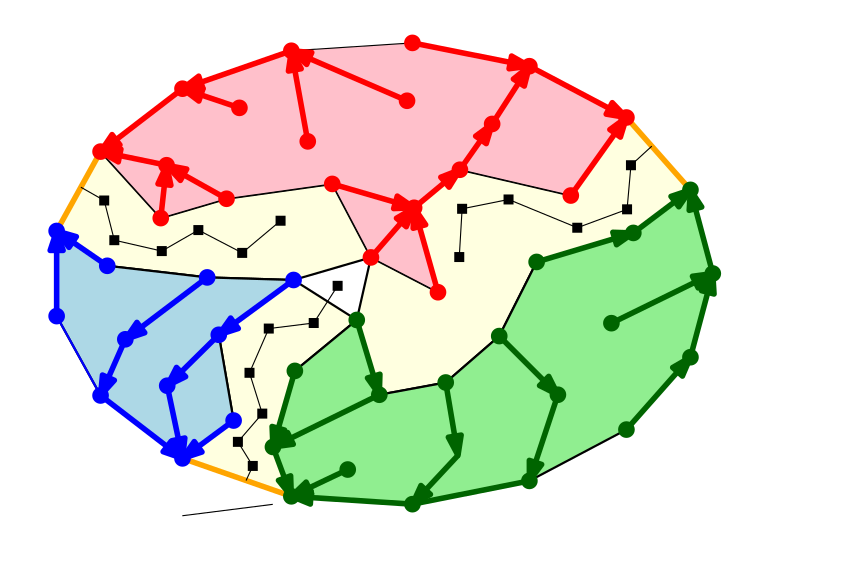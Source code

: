 <?xml version="1.0"?>
<!DOCTYPE ipe SYSTEM "ipe.dtd">
<ipe version="70212" creator="Ipe 7.2.13">
<info created="D:20200402142341" modified="D:20200405220607"/>
<ipestyle name="basic">
<symbol name="arrow/arc(spx)">
<path stroke="sym-stroke" fill="sym-stroke" pen="sym-pen">
0 0 m
-1 0.333 l
-1 -0.333 l
h
</path>
</symbol>
<symbol name="arrow/farc(spx)">
<path stroke="sym-stroke" fill="white" pen="sym-pen">
0 0 m
-1 0.333 l
-1 -0.333 l
h
</path>
</symbol>
<symbol name="arrow/ptarc(spx)">
<path stroke="sym-stroke" fill="sym-stroke" pen="sym-pen">
0 0 m
-1 0.333 l
-0.8 0 l
-1 -0.333 l
h
</path>
</symbol>
<symbol name="arrow/fptarc(spx)">
<path stroke="sym-stroke" fill="white" pen="sym-pen">
0 0 m
-1 0.333 l
-0.8 0 l
-1 -0.333 l
h
</path>
</symbol>
<symbol name="mark/circle(sx)" transformations="translations">
<path fill="sym-stroke">
0.6 0 0 0.6 0 0 e
0.4 0 0 0.4 0 0 e
</path>
</symbol>
<symbol name="mark/disk(sx)" transformations="translations">
<path fill="sym-stroke">
0.6 0 0 0.6 0 0 e
</path>
</symbol>
<symbol name="mark/fdisk(sfx)" transformations="translations">
<group>
<path fill="sym-fill">
0.5 0 0 0.5 0 0 e
</path>
<path fill="sym-stroke" fillrule="eofill">
0.6 0 0 0.6 0 0 e
0.4 0 0 0.4 0 0 e
</path>
</group>
</symbol>
<symbol name="mark/box(sx)" transformations="translations">
<path fill="sym-stroke" fillrule="eofill">
-0.6 -0.6 m
0.6 -0.6 l
0.6 0.6 l
-0.6 0.6 l
h
-0.4 -0.4 m
0.4 -0.4 l
0.4 0.4 l
-0.4 0.4 l
h
</path>
</symbol>
<symbol name="mark/square(sx)" transformations="translations">
<path fill="sym-stroke">
-0.6 -0.6 m
0.6 -0.6 l
0.6 0.6 l
-0.6 0.6 l
h
</path>
</symbol>
<symbol name="mark/fsquare(sfx)" transformations="translations">
<group>
<path fill="sym-fill">
-0.5 -0.5 m
0.5 -0.5 l
0.5 0.5 l
-0.5 0.5 l
h
</path>
<path fill="sym-stroke" fillrule="eofill">
-0.6 -0.6 m
0.6 -0.6 l
0.6 0.6 l
-0.6 0.6 l
h
-0.4 -0.4 m
0.4 -0.4 l
0.4 0.4 l
-0.4 0.4 l
h
</path>
</group>
</symbol>
<symbol name="mark/cross(sx)" transformations="translations">
<group>
<path fill="sym-stroke">
-0.43 -0.57 m
0.57 0.43 l
0.43 0.57 l
-0.57 -0.43 l
h
</path>
<path fill="sym-stroke">
-0.43 0.57 m
0.57 -0.43 l
0.43 -0.57 l
-0.57 0.43 l
h
</path>
</group>
</symbol>
<symbol name="arrow/fnormal(spx)">
<path stroke="sym-stroke" fill="white" pen="sym-pen">
0 0 m
-1 0.333 l
-1 -0.333 l
h
</path>
</symbol>
<symbol name="arrow/pointed(spx)">
<path stroke="sym-stroke" fill="sym-stroke" pen="sym-pen">
0 0 m
-1 0.333 l
-0.8 0 l
-1 -0.333 l
h
</path>
</symbol>
<symbol name="arrow/fpointed(spx)">
<path stroke="sym-stroke" fill="white" pen="sym-pen">
0 0 m
-1 0.333 l
-0.8 0 l
-1 -0.333 l
h
</path>
</symbol>
<symbol name="arrow/linear(spx)">
<path stroke="sym-stroke" pen="sym-pen">
-1 0.333 m
0 0 l
-1 -0.333 l
</path>
</symbol>
<symbol name="arrow/fdouble(spx)">
<path stroke="sym-stroke" fill="white" pen="sym-pen">
0 0 m
-1 0.333 l
-1 -0.333 l
h
-1 0 m
-2 0.333 l
-2 -0.333 l
h
</path>
</symbol>
<symbol name="arrow/double(spx)">
<path stroke="sym-stroke" fill="sym-stroke" pen="sym-pen">
0 0 m
-1 0.333 l
-1 -0.333 l
h
-1 0 m
-2 0.333 l
-2 -0.333 l
h
</path>
</symbol>
<pen name="heavier" value="0.8"/>
<pen name="fat" value="1.2"/>
<pen name="ultrafat" value="2"/>
<symbolsize name="large" value="5"/>
<symbolsize name="small" value="2"/>
<symbolsize name="tiny" value="1.1"/>
<arrowsize name="large" value="10"/>
<arrowsize name="small" value="5"/>
<arrowsize name="tiny" value="3"/>
<color name="red" value="1 0 0"/>
<color name="green" value="0 1 0"/>
<color name="blue" value="0 0 1"/>
<color name="yellow" value="1 1 0"/>
<color name="orange" value="1 0.647 0"/>
<color name="gold" value="1 0.843 0"/>
<color name="purple" value="0.627 0.125 0.941"/>
<color name="gray" value="0.745"/>
<color name="brown" value="0.647 0.165 0.165"/>
<color name="navy" value="0 0 0.502"/>
<color name="pink" value="1 0.753 0.796"/>
<color name="seagreen" value="0.18 0.545 0.341"/>
<color name="turquoise" value="0.251 0.878 0.816"/>
<color name="violet" value="0.933 0.51 0.933"/>
<color name="darkblue" value="0 0 0.545"/>
<color name="darkcyan" value="0 0.545 0.545"/>
<color name="darkgray" value="0.663"/>
<color name="darkgreen" value="0 0.392 0"/>
<color name="darkmagenta" value="0.545 0 0.545"/>
<color name="darkorange" value="1 0.549 0"/>
<color name="darkred" value="0.545 0 0"/>
<color name="lightblue" value="0.678 0.847 0.902"/>
<color name="lightcyan" value="0.878 1 1"/>
<color name="lightgray" value="0.827"/>
<color name="lightgreen" value="0.565 0.933 0.565"/>
<color name="lightyellow" value="1 1 0.878"/>
<dashstyle name="dashed" value="[4] 0"/>
<dashstyle name="dotted" value="[1 3] 0"/>
<dashstyle name="dash dotted" value="[4 2 1 2] 0"/>
<dashstyle name="dash dot dotted" value="[4 2 1 2 1 2] 0"/>
<textsize name="large" value="\large"/>
<textsize name="small" value="\small"/>
<textsize name="tiny" value="\tiny"/>
<textsize name="Large" value="\Large"/>
<textsize name="LARGE" value="\LARGE"/>
<textsize name="huge" value="\huge"/>
<textsize name="Huge" value="\Huge"/>
<textsize name="footnote" value="\footnotesize"/>
<textstyle name="center" begin="\begin{center}" end="\end{center}"/>
<textstyle name="itemize" begin="\begin{itemize}" end="\end{itemize}"/>
<textstyle name="item" begin="\begin{itemize}\item{}" end="\end{itemize}"/>
<gridsize name="4 pts" value="4"/>
<gridsize name="8 pts (~3 mm)" value="8"/>
<gridsize name="16 pts (~6 mm)" value="16"/>
<gridsize name="32 pts (~12 mm)" value="32"/>
<gridsize name="10 pts (~3.5 mm)" value="10"/>
<gridsize name="20 pts (~7 mm)" value="20"/>
<gridsize name="14 pts (~5 mm)" value="14"/>
<gridsize name="28 pts (~10 mm)" value="28"/>
<gridsize name="56 pts (~20 mm)" value="56"/>
<anglesize name="90 deg" value="90"/>
<anglesize name="60 deg" value="60"/>
<anglesize name="45 deg" value="45"/>
<anglesize name="30 deg" value="30"/>
<anglesize name="22.5 deg" value="22.5"/>
<opacity name="10%" value="0.1"/>
<opacity name="30%" value="0.3"/>
<opacity name="50%" value="0.5"/>
<opacity name="75%" value="0.75"/>
<tiling name="falling" angle="-60" step="4" width="1"/>
<tiling name="rising" angle="30" step="4" width="1"/>
</ipestyle>
<page>
<layer name="vertices"/>
<layer name="edges"/>
<layer name="outer-cycle"/>
<layer name="trees"/>
<layer name="monochrome"/>
<layer name="bichrome"/>
<layer name="portals"/>
<layer name="sperner"/>
<layer name="dual-paths"/>
<layer name="mercedes"/>
<layer name="mercedes-monochrome"/>
<layer name="mercedes-dead"/>
<layer name="mercedes-sperners"/>
<layer name="mercedes-bichrome"/>
<layer name="mercedes-portals"/>
<layer name="mercedes-dualpaths"/>
<layer name="annoying"/>
<view layers="edges outer-cycle trees monochrome bichrome portals sperner dual-paths" active="portals"/>
<view layers="edges sperner mercedes mercedes-monochrome mercedes-dead mercedes-sperners mercedes-bichrome mercedes-portals annoying" active="annoying"/>
<path layer="mercedes-monochrome" matrix="1 0 0 1 42.635 -17.672" stroke="black">
227.39 574.752 m
232.496 597.265 l
</path>
<path fill="lightgray">
290.681 597.464 m
299.268 567.06 l
270.025 557.08 l
275.131 579.593 l
h
</path>
<path matrix="1 0 0 1 -0.0621062 -20.6553" stroke="black">
203.842 511.261 m
164.655 524.921 l
</path>
<path layer="mercedes-portals" stroke="orange" pen="ultrafat">
164.593 504.265 m
203.78 490.606 l
</path>
<path layer="mercedes-monochrome" matrix="1 0 0 1 -0.0621062 -20.6553" fill="turquoise">
164.655 524.92 m
197.218 529.03 l
203.842 511.261 l
</path>
<path matrix="1 0 0 1 -0.0621062 -20.6553" stroke="black">
197.218 529.03 m
203.842 511.261 l
</path>
<path layer="bichrome" stroke="black" fill="lightyellow" pen="heavier">
164.655 524.921 m
203.842 511.261 l
197.218 529.03 l
205.109 556.417 l
227.39 574.752 l
204.645 589.142 l
177.722 569.414 l
183.06 538.546 l
h
</path>
<path stroke="black" fill="lightyellow" pen="heavier">
232.496 597.265 m
227.39 574.752 l
235.513 547.83 l
259.418 552.239 l
278.682 568.95 l
292.143 595.64 l
326.957 606.084 l
347.518 621.585 l
324.472 647.638 l
304.444 619.546 l
264.524 628.829 l
248.046 615.136 l
256.633 584.732 l
232.496 597.265 l
h
</path>
<path stroke="black" fill="lightyellow" pen="heavier">
135.163 635.359 m
156.834 611.423 l
180.507 618.385 l
218.57 623.723 l
232.496 597.265 l
204.645 589.142 l
173.545 590.07 l
137.57 594.248 l
119.349 606.785 l
h
</path>
<path layer="portals" stroke="orange" pen="ultrafat">
324.472 647.638 m
347.518 621.585 l
</path>
<path stroke="orange" pen="ultrafat">
164.655 524.921 m
203.842 511.261 l
</path>
<path stroke="orange" pen="ultrafat">
119.349 606.785 m
135.163 635.359 l
</path>
<path layer="monochrome" stroke="black" fill="lightgreen" pen="heavier">
203.842 511.261 m
197.218 529.03 l
205.109 556.417 l
227.39 574.752 l
235.513 547.83 l
259.418 552.239 l
278.682 568.95 l
292.143 595.64 l
326.957 606.084 l
347.518 621.585 l
355.562 591.463 l
347.518 561.341 l
324.472 535.287 l
289.538 516.82 l
247.432 508.434 l
h
</path>
<path stroke="black" fill="pink">
135.163 635.359 m
156.834 611.423 l
180.507 618.385 l
218.57 623.723 l
232.496 597.265 l
256.633 584.732 l
248.046 615.136 l
264.524 628.829 l
304.444 619.546 l
324.472 647.638 l
289.538 666.105 l
247.432 674.491 l
203.842 671.664 l
164.655 658.005 l
h
</path>
<path stroke="black" fill="lightblue" pen="heavier">
119.349 606.785 m
137.57 594.248 l
173.545 590.07 l
204.645 589.142 l
177.722 569.414 l
183.06 538.546 l
164.655 524.921 l
135.163 547.567 l
119.349 576.141 l
h
</path>
<use layer="vertices" name="mark/disk(sx)" pos="119.349 576.141" size="normal" stroke="black"/>
<use name="mark/disk(sx)" pos="119.349 606.785" size="normal" stroke="black"/>
<use name="mark/disk(sx)" pos="135.163 635.359" size="normal" stroke="black"/>
<use name="mark/disk(sx)" pos="164.655 658.005" size="normal" stroke="black"/>
<use name="mark/disk(sx)" pos="203.842 671.664" size="normal" stroke="black"/>
<use name="mark/disk(sx)" pos="247.432 674.491" size="normal" stroke="black"/>
<use name="mark/disk(sx)" pos="289.538 666.105" size="normal" stroke="black"/>
<use name="mark/disk(sx)" pos="324.472 647.638" size="normal" stroke="black"/>
<use name="mark/disk(sx)" pos="347.518 621.585" size="normal" stroke="black"/>
<use name="mark/disk(sx)" pos="355.562 591.463" size="normal" stroke="black"/>
<use name="mark/disk(sx)" pos="347.518 561.341" size="normal" stroke="black"/>
<use name="mark/disk(sx)" pos="324.472 535.287" size="normal" stroke="black"/>
<use name="mark/disk(sx)" pos="289.538 516.82" size="normal" stroke="black"/>
<use name="mark/disk(sx)" pos="247.432 508.434" size="normal" stroke="black"/>
<use name="mark/disk(sx)" pos="203.842 511.261" size="normal" stroke="black"/>
<use name="mark/disk(sx)" pos="164.655 524.921" size="normal" stroke="black"/>
<use name="mark/disk(sx)" pos="135.163 547.567" size="normal" stroke="black"/>
<use name="mark/disk(sx)" pos="180.507 618.385" size="normal" stroke="black"/>
<use name="mark/disk(sx)" pos="209.751 639.041" size="normal" stroke="black"/>
<use name="mark/disk(sx)" pos="218.57 623.723" size="normal" stroke="black"/>
<use name="mark/disk(sx)" pos="204.645 589.142" size="normal" stroke="black"/>
<use name="mark/disk(sx)" pos="137.57 594.248" size="normal" stroke="black"/>
<use name="mark/disk(sx)" pos="158.923 630.454" size="normal" stroke="black"/>
<use name="mark/disk(sx)" pos="245.493 653.663" size="normal" stroke="black"/>
<use name="mark/disk(sx)" pos="276.129 645.308" size="normal" stroke="black"/>
<use name="mark/disk(sx)" pos="264.524 628.829" size="normal" stroke="black"/>
<use name="mark/disk(sx)" pos="292.143 595.64" size="normal" stroke="black"/>
<use name="mark/disk(sx)" pos="304.444 619.546" size="normal" stroke="black"/>
<use name="mark/disk(sx)" pos="326.957 606.084" size="normal" stroke="black"/>
<use name="mark/disk(sx)" pos="319.066 573.592" size="normal" stroke="black"/>
<use name="mark/disk(sx)" pos="299.802 547.83" size="normal" stroke="black"/>
<use name="mark/disk(sx)" pos="278.682 568.95" size="normal" stroke="black"/>
<use name="mark/disk(sx)" pos="256.633 584.732" size="normal" stroke="black"/>
<use name="mark/disk(sx)" pos="248.046 615.136" size="normal" stroke="black"/>
<use name="mark/disk(sx)" pos="232.496 597.265" size="normal" stroke="black"/>
<use name="mark/disk(sx)" pos="235.513 547.83" size="normal" stroke="black"/>
<use name="mark/disk(sx)" pos="259.418 552.239" size="normal" stroke="black"/>
<use name="mark/disk(sx)" pos="263.828 526.013" size="normal" stroke="black"/>
<use name="mark/disk(sx)" pos="224.14 520.907" size="normal" stroke="black"/>
<use name="mark/disk(sx)" pos="205.109 556.417" size="normal" stroke="black"/>
<use name="mark/disk(sx)" pos="227.39 574.752" size="normal" stroke="black"/>
<use name="mark/disk(sx)" pos="177.722 569.414" size="normal" stroke="black"/>
<use name="mark/disk(sx)" pos="183.06 538.546" size="normal" stroke="black"/>
<use name="mark/disk(sx)" pos="197.218 529.03" size="normal" stroke="black"/>
<use name="mark/disk(sx)" pos="159.155 551.079" size="normal" stroke="black"/>
<use name="mark/disk(sx)" pos="144.069 567.789" size="normal" stroke="black"/>
<use name="mark/disk(sx)" pos="173.545 590.07" size="normal" stroke="black"/>
<use name="mark/disk(sx)" pos="156.834 611.423" size="normal" stroke="black"/>
<use name="mark/disk(sx)" pos="185.149 651.11" size="normal" stroke="black"/>
<use layer="trees" name="mark/disk(sx)" pos="135.163 635.359" size="large" stroke="red"/>
<use name="mark/disk(sx)" pos="164.655 658.005" size="large" stroke="red"/>
<use name="mark/disk(sx)" pos="203.842 671.664" size="large" stroke="red"/>
<use name="mark/disk(sx)" pos="247.432 674.491" size="large" stroke="red"/>
<use name="mark/disk(sx)" pos="289.538 666.105" size="large" stroke="red"/>
<use name="mark/disk(sx)" pos="324.472 647.638" size="large" stroke="red"/>
<use name="mark/disk(sx)" pos="347.518 621.585" size="large" stroke="darkgreen"/>
<use name="mark/disk(sx)" pos="355.562 591.463" size="large" stroke="darkgreen"/>
<use name="mark/disk(sx)" pos="347.518 561.341" size="large" stroke="darkgreen"/>
<use name="mark/disk(sx)" pos="324.472 535.287" size="large" stroke="darkgreen"/>
<use name="mark/disk(sx)" pos="289.538 516.82" size="large" stroke="darkgreen"/>
<use name="mark/disk(sx)" pos="247.432 508.434" size="large" stroke="darkgreen"/>
<use name="mark/disk(sx)" pos="203.842 511.261" size="large" stroke="darkgreen"/>
<use name="mark/disk(sx)" pos="164.655 524.921" size="large" stroke="blue"/>
<use name="mark/disk(sx)" pos="135.163 547.567" size="large" stroke="blue"/>
<use name="mark/disk(sx)" pos="119.349 576.141" size="large" stroke="blue"/>
<use name="mark/disk(sx)" pos="119.349 606.785" size="large" stroke="blue"/>
<path stroke="darkgreen" pen="ultrafat" rarrow="normal/normal">
203.842 511.261 m
197.218 529.03 l
</path>
<path stroke="darkgreen" pen="ultrafat" rarrow="normal/normal">
197.218 529.03 m
205.109 556.417 l
</path>
<path stroke="darkgreen" pen="ultrafat" arrow="normal/normal">
224.14 520.907 m
203.842 511.261 l
</path>
<path stroke="darkgreen" pen="ultrafat" arrow="normal/normal">
235.513 547.83 m
197.218 529.03 l
</path>
<path stroke="darkgreen" pen="ultrafat" arrow="normal/normal">
263.828 526.013 m
247.432 508.434 l
</path>
<path stroke="darkgreen" pen="ultrafat" arrow="normal/normal">
259.418 552.239 m
263.828 526.013 l
</path>
<path stroke="darkgreen" pen="ultrafat" arrow="normal/normal">
319.066 573.592 m
355.562 591.463 l
</path>
<path stroke="darkgreen" pen="ultrafat" arrow="normal/normal">
326.957 606.084 m
347.518 621.585 l
</path>
<path stroke="darkgreen" pen="ultrafat" rarrow="normal/normal">
326.957 606.084 m
292.143 595.64 l
</path>
<path stroke="red" pen="ultrafat" arrow="normal/normal">
304.444 619.546 m
324.472 647.638 l
</path>
<path stroke="red" pen="ultrafat" arrow="normal/normal">
264.524 628.829 m
276.129 645.308 l
</path>
<path stroke="red" pen="ultrafat" arrow="normal/normal">
276.129 645.308 m
289.538 666.105 l
</path>
<path stroke="red" pen="ultrafat" rarrow="normal/normal">
264.524 628.829 m
248.046 615.136 l
</path>
<path stroke="red" pen="ultrafat" rarrow="normal/normal">
248.046 615.136 m
256.633 584.732 l
</path>
<path stroke="red" pen="ultrafat" rarrow="normal/normal">
248.046 615.136 m
232.496 597.265 l
</path>
<path stroke="red" pen="ultrafat" rarrow="normal/normal">
248.046 615.136 m
218.57 623.723 l
</path>
<path stroke="red" pen="ultrafat" rarrow="normal/normal">
203.842 671.664 m
245.493 653.663 l
</path>
<path stroke="red" pen="ultrafat" rarrow="normal/normal">
164.655 658.005 m
185.149 651.11 l
</path>
<path stroke="red" pen="ultrafat" rarrow="normal/normal">
135.163 635.359 m
158.923 630.454 l
</path>
<path stroke="red" pen="ultrafat" rarrow="normal/normal">
158.923 630.454 m
156.834 611.423 l
</path>
<path stroke="red" pen="ultrafat" rarrow="normal/normal">
158.923 630.454 m
180.507 618.385 l
</path>
<path stroke="blue" pen="ultrafat" arrow="normal/normal">
173.545 590.07 m
144.069 567.789 l
</path>
<path stroke="blue" pen="ultrafat" arrow="normal/normal">
144.069 567.789 m
135.163 547.567 l
</path>
<path stroke="blue" pen="ultrafat" arrow="normal/normal">
159.155 551.079 m
164.655 524.921 l
</path>
<path stroke="blue" pen="ultrafat" arrow="normal/normal">
177.722 569.414 m
159.155 551.079 l
</path>
<path stroke="blue" pen="ultrafat" arrow="normal/normal">
183.06 538.546 m
164.655 524.921 l
</path>
<path stroke="blue" pen="ultrafat" arrow="normal/normal">
204.645 589.142 m
177.722 569.414 l
</path>
<path stroke="darkgreen" pen="ultrafat" arrow="normal/normal">
227.39 574.752 m
235.513 547.83 l
</path>
<use name="mark/disk(sx)" pos="197.218 529.03" size="large" stroke="darkgreen"/>
<use name="mark/disk(sx)" pos="205.109 556.417" size="large" stroke="darkgreen"/>
<use name="mark/disk(sx)" pos="235.513 547.83" size="large" stroke="darkgreen"/>
<use name="mark/disk(sx)" pos="227.39 574.752" size="large" stroke="darkgreen"/>
<use name="mark/disk(sx)" pos="259.418 552.239" size="large" stroke="darkgreen"/>
<use name="mark/disk(sx)" pos="278.682 568.95" size="large" stroke="darkgreen"/>
<use name="mark/disk(sx)" pos="299.802 547.83" size="large" stroke="darkgreen"/>
<use name="mark/disk(sx)" pos="319.066 573.592" size="large" stroke="darkgreen"/>
<use name="mark/disk(sx)" pos="292.143 595.64" size="large" stroke="darkgreen"/>
<use name="mark/disk(sx)" pos="326.957 606.084" size="large" stroke="darkgreen"/>
<use name="mark/disk(sx)" pos="158.923 630.454" size="large" stroke="red"/>
<use name="mark/disk(sx)" pos="180.507 618.385" size="large" stroke="red"/>
<use name="mark/disk(sx)" pos="156.834 611.423" size="large" stroke="red"/>
<use name="mark/disk(sx)" pos="218.57 623.723" size="large" stroke="red"/>
<use name="mark/disk(sx)" pos="232.496 597.265" size="large" stroke="red"/>
<use name="mark/disk(sx)" pos="256.633 584.732" size="large" stroke="red"/>
<use name="mark/disk(sx)" pos="264.524 628.829" size="large" stroke="red"/>
<use name="mark/disk(sx)" pos="304.444 619.546" size="large" stroke="red"/>
<use name="mark/disk(sx)" pos="276.129 645.308" size="large" stroke="red"/>
<use name="mark/disk(sx)" pos="245.493 653.663" size="large" stroke="red"/>
<use name="mark/disk(sx)" pos="248.046 615.136" size="large" stroke="red"/>
<use name="mark/disk(sx)" pos="204.645 589.142" size="large" stroke="blue"/>
<use name="mark/disk(sx)" pos="173.545 590.07" size="large" stroke="blue"/>
<use name="mark/disk(sx)" pos="144.069 567.789" size="large" stroke="blue"/>
<use name="mark/disk(sx)" pos="137.57 594.248" size="large" stroke="blue"/>
<use name="mark/disk(sx)" pos="159.155 551.079" size="large" stroke="blue"/>
<use name="mark/disk(sx)" pos="177.722 569.414" size="large" stroke="blue"/>
<use name="mark/disk(sx)" pos="183.06 538.546" size="large" stroke="blue"/>
<path stroke="blue" pen="ultrafat" arrow="normal/normal">
119.349 576.141 m
119.349 606.785 l
</path>
<path stroke="blue" pen="ultrafat" arrow="normal/normal">
137.57 594.248 m
119.349 606.785 l
</path>
<path stroke="blue" pen="ultrafat" arrow="normal/normal">
135.163 547.567 m
164.655 524.921 l
</path>
<path stroke="darkgreen" pen="ultrafat" arrow="normal/normal">
289.538 516.82 m
247.432 508.434 l
203.842 511.261 l
</path>
<path layer="portals" stroke="blue" pen="heavier">
135.163 547.567 m
119.349 576.141 l
</path>
<path layer="trees" stroke="red" pen="ultrafat" arrow="normal/normal">
247.432 674.491 m
289.538 666.105 l
</path>
<path stroke="red" pen="ultrafat" arrow="normal/normal">
289.538 666.105 m
324.472 647.638 l
</path>
<path stroke="darkgreen" pen="ultrafat" arrow="normal/normal">
347.518 561.341 m
355.562 591.463 l
</path>
<path stroke="darkgreen" pen="ultrafat" arrow="normal/normal">
324.472 535.287 m
347.518 561.341 l
</path>
<path stroke="darkgreen" pen="ultrafat" arrow="normal/normal">
278.682 568.95 m
299.802 547.83 l
</path>
<path stroke="darkgreen" pen="ultrafat" arrow="normal/normal">
299.802 547.83 m
289.538 516.82 l
</path>
<path stroke="red" pen="ultrafat" arrow="normal/normal">
203.842 671.664 m
164.655 658.005 l
</path>
<path stroke="red" pen="ultrafat" arrow="normal/normal">
164.655 658.005 m
135.163 635.359 l
</path>
<use name="mark/disk(sx)" pos="224.14 520.907" size="large" stroke="darkgreen"/>
<path stroke="darkgreen" pen="ultrafat" arrow="normal/normal">
355.562 591.463 m
347.518 621.585 l
</path>
<path stroke="red" pen="ultrafat" arrow="normal/normal">
209.751 639.041 m
203.842 671.664 l
</path>
<use name="mark/disk(sx)" pos="185.149 651.11" size="large" stroke="red"/>
<use name="mark/disk(sx)" pos="209.751 639.041" size="large" stroke="red"/>
<use layer="dual-paths" name="mark/square(sx)" pos="189.96 522.201" size="normal" stroke="black"/>
<use name="mark/square(sx)" pos="184.602 530.868" size="normal" stroke="black"/>
<use name="mark/square(sx)" pos="193.375 541.037" size="normal" stroke="black"/>
<use name="mark/square(sx)" pos="188.776 555.728" size="normal" stroke="black"/>
<use name="mark/square(sx)" pos="195.717 571.654" size="normal" stroke="black"/>
<use name="mark/square(sx)" pos="211.898 573.655" size="normal" stroke="black"/>
<use name="mark/square(sx)" pos="326.102 630.453" size="normal" stroke="black"/>
<use name="mark/square(sx)" pos="324.702 614.581" size="normal" stroke="black"/>
<use name="mark/square(sx)" pos="306.775 607.952" size="normal" stroke="black"/>
<use matrix="1 0 0 1 -4.94849 4.29491" name="mark/square(sx)" pos="286.981 613.834" size="normal" stroke="black"/>
<use name="mark/square(sx)" pos="265.32 614.768" size="normal" stroke="black"/>
<use name="mark/square(sx)" pos="136.473 617.755" size="normal" stroke="black"/>
<use name="mark/square(sx)" pos="140.114 603.47" size="normal" stroke="black"/>
<use name="mark/square(sx)" pos="157.2 599.549" size="normal" stroke="black"/>
<use name="mark/square(sx)" pos="170.365 607.111" size="normal" stroke="black"/>
<use name="mark/square(sx)" pos="186.144 598.895" size="normal" stroke="black"/>
<use name="mark/square(sx)" pos="199.963 610.473" size="normal" stroke="black"/>
<use name="mark/square(sx)" pos="264.293 597.401" size="normal" stroke="black"/>
<use name="mark/square(sx)" pos="220.503 587.037" size="normal" stroke="black"/>
<path stroke="black">
128.067 622.538 m
136.473 617.755 l
140.114 603.47 l
157.2 599.549 l
170.365 607.111 l
186.144 598.895 l
199.963 610.473 l
</path>
<path stroke="black">
187.552 516.939 m
189.96 522.201 l
184.602 530.868 l
193.375 541.037 l
188.776 555.728 l
195.717 571.654 l
211.898 573.655 l
220.503 587.037 l
</path>
<path stroke="black">
333.602 637.317 m
326.102 630.453 l
324.702 614.581 l
306.775 607.952 l
282.033 618.129 l
265.32 614.768 l
264.293 597.401 l
</path>
<group layer="mercedes-monochrome" matrix="1 0 0 1 -238.31 90.8732">
<path matrix="1 0 0 1 261.739 -93.9105" stroke="black">
204.645 589.142 m
227.39 574.752 l
</path>
<path matrix="1 0 0 1 261.739 -93.9105" stroke="black">
227.39 574.752 m
232.496 597.265 l
</path>
<path matrix="1 0 0 1 261.739 -93.9105" stroke="black">
204.645 589.142 m
232.496 597.265 l
</path>
<path matrix="1 0 0 1 261.739 -93.9105" fill="turquoise">
204.645 589.142 m
232.496 597.265 l
227.39 574.752 l
h
</path>
<use matrix="1 0 0 1 261.739 -93.9105" name="mark/disk(sx)" pos="204.645 589.142" size="large" stroke="black"/>
<use matrix="1 0 0 1 261.739 -93.9105" name="mark/disk(sx)" pos="227.39 574.752" size="large" stroke="black"/>
<use matrix="1 0 0 1 261.739 -93.9105" name="mark/disk(sx)" pos="232.496 597.265" size="large" stroke="black"/>
<path matrix="1 0 0 1 261.739 -93.9105" fill="black">
204.645 589.142 m
227.39 574.752 l
232.496 597.265 l
h
</path>
</group>
<path matrix="1 0 0 1 -69.8549 239.856" fill="lightgray">
247.515 308.903 m
274.902 295.906 l
267.011 268.519 l
305.306 287.319 l
297.183 314.241 l
274.438 328.631 l
h
</path>
<path matrix="1 0 0 1 -0.0621062 -20.6553" fill="lightyellow">
159.155 551.079 m
164.655 524.92 l
183.06 538.546 l
164.655 524.92 l
197.218 529.03 l
205.109 556.417 l
177.722 569.414 l
h
</path>
<path matrix="1 0 0 1 -0.0621062 -20.6553" stroke="orange" pen="ultrafat">
197.218 529.03 m
203.842 511.261 l
</path>
<path matrix="1 0 0 1 -0.0621062 -20.6553" stroke="orange" pen="ultrafat">
159.155 551.079 m
164.655 524.92 l
</path>
<path matrix="1 0 0 1 -0.0621062 -20.6553" stroke="black">
159.155 551.079 m
177.722 569.414 l
</path>
<path matrix="1 0 0 1 -0.0621062 -20.6553" stroke="black">
159.155 551.079 m
164.655 524.921 l
</path>
<path matrix="1 0 0 1 -0.0621062 -20.6553" stroke="black">
164.655 524.921 m
183.06 538.546 l
</path>
<path matrix="1 0 0 1 -0.0621062 -20.6553" stroke="black">
183.06 538.546 m
159.155 551.079 l
</path>
<path matrix="1 0 0 1 -0.0621062 -20.6553" stroke="black">
183.06 538.546 m
205.109 556.417 l
</path>
<path matrix="1 0 0 1 -0.0621062 -20.6553" stroke="black">
205.109 556.417 m
177.722 569.414 l
177.722 569.414 l
</path>
<path matrix="1 0 0 1 -0.0621062 -20.6553" stroke="black">
177.722 569.414 m
183.06 538.546 l
</path>
<path matrix="1 0 0 1 -0.0621062 -20.6553" stroke="black">
183.06 538.546 m
197.218 529.03 l
</path>
<path matrix="1 0 0 1 -0.0621062 -20.6553" stroke="black">
235.513 547.83 m
205.109 556.417 l
</path>
<path matrix="1 0 0 1 -0.0621062 -20.6553" stroke="black">
205.109 556.417 m
197.218 529.03 l
</path>
<path matrix="1 0 0 1 -0.0621062 -20.6553" stroke="black">
197.218 529.03 m
235.513 547.83 l
</path>
<path matrix="1 0 0 1 -0.0621062 -20.6553" stroke="black">
204.645 589.142 m
177.722 569.414 l
</path>
<path matrix="1 0 0 1 -0.0621062 -20.6553" stroke="black">
204.645 589.142 m
205.109 556.417 l
</path>
<path matrix="1 0 0 1 -0.0621062 -20.6553" stroke="black">
204.645 589.142 m
227.39 574.752 l
</path>
<path matrix="1 0 0 1 -0.0621062 -20.6553" stroke="black">
227.39 574.752 m
205.109 556.417 l
</path>
<path matrix="1 0 0 1 -0.0621062 -20.6553" stroke="black">
227.39 574.752 m
235.513 547.83 l
</path>
<path matrix="1 0 0 1 -0.0621062 -20.6553" stroke="black" pen="ultrafat" arrow="normal/normal">
204.645 589.142 m
177.722 569.414 l
</path>
<path matrix="1 0 0 1 -0.0621062 -20.6553" stroke="black" pen="ultrafat" arrow="normal/normal">
177.722 569.414 m
159.155 551.079 l
</path>
<path matrix="1 0 0 1 -0.0621062 -20.6553" stroke="black" pen="ultrafat" arrow="normal/normal">
227.39 574.752 m
235.513 547.83 l
</path>
<path matrix="1 0 0 1 -0.0621062 -20.6553" stroke="black" pen="ultrafat" arrow="normal/normal">
235.513 547.83 m
197.218 529.03 l
</path>
<use matrix="1 0 0 1 -0.0621062 -20.6553" name="mark/disk(sx)" pos="203.842 511.262" size="large" stroke="darkgreen"/>
<use matrix="1 0 0 1 -0.0621062 -20.6553" name="mark/disk(sx)" pos="204.645 589.142" size="large" stroke="black"/>
<use matrix="1 0 0 1 -0.0621062 -20.6553" name="mark/disk(sx)" pos="177.722 569.414" size="large" stroke="black"/>
<use matrix="1 0 0 1 -0.0621062 -20.6553" name="mark/disk(sx)" pos="159.155 551.079" size="large" stroke="black"/>
<use matrix="1 0 0 1 -0.0621062 -20.6553" name="mark/disk(sx)" pos="197.218 529.03" size="large" stroke="black"/>
<use matrix="1 0 0 1 -0.0621062 -20.6553" name="mark/disk(sx)" pos="235.513 547.83" size="large" stroke="black"/>
<use matrix="1 0 0 1 -0.0621062 -20.6553" name="mark/disk(sx)" pos="227.39 574.752" size="large" stroke="black"/>
<path matrix="1 0 0 1 -0.0621062 -20.6553" stroke="black" pen="ultrafat" arrow="normal/normal">
205.109 556.417 m
197.218 529.03 l
</path>
<use matrix="1 0 0 1 -0.0621062 -20.6553" name="mark/disk(sx)" pos="205.109 556.417" size="large" stroke="black"/>
<use matrix="1 0 0 1 -0.0621062 -20.6553" name="mark/disk(sx)" pos="183.06 538.546" size="large" stroke="blue"/>
<path layer="edges" stroke="black">
164.593 504.266 m
197.156 508.375 l
</path>
<use layer="mercedes-monochrome" matrix="1 0 0 1 -0.0621062 -20.6553" name="mark/disk(sx)" pos="164.655 524.92" size="large" stroke="blue"/>
<path matrix="1 0 0 1 -0.0621062 -20.6553" stroke="blue" pen="ultrafat" arrow="normal/normal">
183.06 538.546 m
164.655 524.921 l
</path>
<use layer="mercedes-dualpaths" name="mark/square(sx)" pos="120.518 629.638" size="normal" stroke="black"/>
<use name="mark/square(sx)" pos="122.382 616.054" size="normal" stroke="black"/>
<use name="mark/square(sx)" pos="136.099 610.594" size="normal" stroke="black"/>
<use name="mark/square(sx)" pos="153.944 619.384" size="normal" stroke="black"/>
<use name="mark/square(sx)" pos="168.327 611.26" size="normal" stroke="black"/>
<path stroke="black">
111.584 634.659 m
120.518 629.638 l
</path>
<path stroke="black">
120.518 629.638 m
122.382 616.054 l
</path>
<path stroke="black">
122.382 616.054 m
136.099 610.594 l
</path>
<path stroke="black">
136.099 610.594 m
153.944 619.384 l
</path>
<path stroke="black">
153.944 619.384 m
168.327 611.26 l
</path>
<use name="mark/square(sx)" pos="136.099 553.863" size="normal" stroke="black"/>
<use name="mark/square(sx)" pos="132.37 567.58" size="normal" stroke="black"/>
<use name="mark/square(sx)" pos="140.627 573.972" size="normal" stroke="black"/>
<use name="mark/square(sx)" pos="148.351 587.822" size="normal" stroke="black"/>
<use name="mark/square(sx)" pos="164.598 594.347" size="normal" stroke="black"/>
<use name="mark/square(sx)" pos="254.623 667.193" size="normal" stroke="black"/>
<use name="mark/square(sx)" pos="245.833 654.541" size="normal" stroke="black"/>
<use name="mark/square(sx)" pos="233.981 648.549" size="normal" stroke="black"/>
<use name="mark/square(sx)" pos="221.995 648.016" size="normal" stroke="black"/>
<use name="mark/square(sx)" pos="206.814 650.147" size="normal" stroke="black"/>
<path stroke="black">
144.107 555.009 m
136.099 553.863 l
</path>
<path stroke="black">
136.099 553.863 m
132.37 567.58 l
</path>
<path stroke="black">
132.37 567.58 m
140.627 573.972 l
</path>
<path stroke="black">
140.627 573.972 m
148.351 587.822 l
</path>
<path stroke="black">
148.351 587.822 m
164.598 594.347 l
</path>
<path stroke="black">
263.798 663.816 m
254.623 667.193 l
</path>
<path stroke="black">
254.623 667.193 m
245.833 654.541 l
</path>
<path stroke="black">
245.833 654.541 m
233.981 648.549 l
</path>
<path stroke="black">
233.981 648.549 m
221.995 648.016 l
</path>
<path stroke="black">
221.995 648.016 m
206.814 650.147 l
</path>
<use name="mark/square(sx)" pos="190.034 501.393" size="normal" stroke="black"/>
<path stroke="black">
188.05 496.088 m
190.034 501.393 l
</path>
<path stroke="black">
199.644 501.701 m
190.034 501.393 l
</path>
<use name="mark/square(sx)" pos="332.928 634.033" size="normal" stroke="black"/>
<use name="mark/square(sx)" pos="333.86 621.115" size="normal" stroke="black"/>
<use name="mark/square(sx)" pos="323.073 614.323" size="normal" stroke="black"/>
<use name="mark/square(sx)" pos="327.601 599.674" size="normal" stroke="black"/>
<use name="mark/square(sx)" pos="370.483 611.926" size="normal" stroke="black"/>
<use name="mark/square(sx)" pos="365.955 597.677" size="normal" stroke="black"/>
<use name="mark/square(sx)" pos="352.771 592.616" size="normal" stroke="black"/>
<use name="mark/square(sx)" pos="249.695 503.79" size="normal" stroke="black"/>
<use name="mark/square(sx)" pos="261.947 516.042" size="normal" stroke="black"/>
<use name="mark/square(sx)" pos="280.458 514.044" size="normal" stroke="black"/>
<use name="mark/square(sx)" pos="292.843 526.696" size="normal" stroke="black"/>
<use name="mark/square(sx)" pos="168.194 519.238" size="normal" stroke="black"/>
<path stroke="black">
161.847 517.327 m
168.194 519.238 l
</path>
<path stroke="black">
243.433 501.757 m
249.695 503.79 l
</path>
<path stroke="black">
249.695 503.79 m
261.947 516.042 l
</path>
<path stroke="black">
261.947 516.042 m
280.458 514.044 l
</path>
<path stroke="black">
280.458 514.044 m
292.843 526.696 l
</path>
<path stroke="black">
325.969 638.81 m
332.928 634.033 l
</path>
<path stroke="black">
332.928 634.033 m
333.86 621.115 l
</path>
<path stroke="black">
333.86 621.115 m
323.073 614.323 l
</path>
<path stroke="black">
323.073 614.323 m
327.601 599.674 l
</path>
<path stroke="black">
376.881 618.918 m
370.483 611.926 l
</path>
<path stroke="black">
370.483 611.926 m
365.955 597.677 l
</path>
<path stroke="black">
365.955 597.677 m
352.771 592.616 l
</path>
<path stroke="black">
352.771 592.616 m
327.601 599.674 l
</path>
<path layer="mercedes-monochrome" matrix="1 0 0 1 42.635 -17.672" fill="lightyellow">
197.218 529.03 m
203.842 511.261 l
224.14 520.907 l
263.828 526.013 l
259.418 552.239 l
278.682 568.95 l
292.143 595.64 l
264.524 628.829 l
248.046 615.136 l
256.633 584.732 l
227.39 574.752 l
235.513 547.83 l
h
</path>
<path matrix="1 0 0 1 42.635 -17.672" stroke="orange" pen="ultrafat">
197.218 529.03 m
203.842 511.261 l
</path>
<path matrix="1 0 0 1 42.635 -17.672" fill="lightyellow">
324.472 647.638 m
304.444 619.546 l
292.143 595.64 l
326.957 606.084 l
347.518 621.585 l
h
</path>
<path matrix="1 0 0 1 42.635 -17.672" fill="lightyellow">
289.538 666.105 m
276.129 645.308 l
264.524 628.829 l
304.444 619.546 l
324.472 647.639 l
h
</path>
<path matrix="1 0 0 1 42.635 -17.672" fill="lightgreen">
203.842 511.262 m
247.432 508.434 l
289.538 516.82 l
324.472 535.287 l
347.518 561.341 l
355.562 591.463 l
347.518 621.585 l
326.957 606.084 l
292.143 595.64 l
278.682 568.95 l
259.418 552.239 l
263.828 526.013 l
224.14 520.907 l
h
</path>
<path matrix="1 0 0 1 42.635 -17.672" stroke="orange" pen="ultrafat">
324.472 647.638 m
347.518 621.585 l
</path>
<path matrix="1 0 0 1 42.635 -17.672" stroke="orange" pen="ultrafat">
276.129 645.308 m
289.538 666.105 l
</path>
<path matrix="1 0 0 1 42.635 -17.672" fill="turquoise">
264.524 628.829 m
292.143 595.64 l
304.444 619.546 l
</path>
<path matrix="1 0 0 1 42.635 -17.672" stroke="black">
197.218 529.03 m
203.842 511.261 l
</path>
<path matrix="1 0 0 1 42.635 -17.672" stroke="black">
197.218 529.03 m
224.14 520.907 l
</path>
<path matrix="1 0 0 1 42.635 -17.672" stroke="black">
224.14 520.907 m
235.513 547.83 l
</path>
<path matrix="1 0 0 1 42.635 -17.672" stroke="black">
197.218 529.03 m
235.513 547.83 l
</path>
<path matrix="1 0 0 1 42.635 -17.672" stroke="black">
224.14 520.907 m
203.842 511.261 l
</path>
<path matrix="1 0 0 1 42.635 -17.672" stroke="black">
224.14 520.907 m
247.432 508.434 l
</path>
<path matrix="1 0 0 1 42.635 -17.672" stroke="black">
235.513 547.83 m
259.418 552.239 l
</path>
<path matrix="1 0 0 1 42.635 -17.672" stroke="black">
259.418 552.239 m
263.828 526.013 l
</path>
<path matrix="1 0 0 1 42.635 -17.672" stroke="black">
263.828 526.013 m
247.432 508.434 l
</path>
<path matrix="1 0 0 1 42.635 -17.672" stroke="black">
235.513 547.83 m
263.828 526.013 l
</path>
<path matrix="1 0 0 1 42.635 -17.672" stroke="black">
263.828 526.013 m
224.14 520.907 l
</path>
<path matrix="1 0 0 1 42.635 -17.672" stroke="black">
227.39 574.752 m
235.513 547.83 l
</path>
<path matrix="1 0 0 1 42.635 -17.672" stroke="black">
232.496 597.265 m
248.046 615.136 l
</path>
<path matrix="1 0 0 1 42.635 -17.672" stroke="black">
264.524 628.829 m
248.046 615.136 l
</path>
<path matrix="1 0 0 1 42.635 -17.672" stroke="black">
264.524 628.829 m
276.129 645.308 l
</path>
<path matrix="1 0 0 1 42.635 -17.672" stroke="black">
289.538 666.105 m
276.129 645.308 l
</path>
<path matrix="1 0 0 1 42.635 -17.672" stroke="black">
276.129 645.308 m
324.472 647.638 l
</path>
<path matrix="1 0 0 1 42.635 -17.672" stroke="black">
324.472 647.638 m
304.444 619.546 l
</path>
<path matrix="1 0 0 1 42.635 -17.672" stroke="black">
304.444 619.546 m
276.129 645.308 l
</path>
<path matrix="1 0 0 1 42.635 -17.672" stroke="black">
264.524 628.829 m
292.143 595.64 l
</path>
<path matrix="1 0 0 1 42.635 -17.672" stroke="black">
292.143 595.64 m
304.444 619.546 l
</path>
<path matrix="1 0 0 1 42.635 -17.672" stroke="black">
304.444 619.546 m
264.524 628.829 l
</path>
<path matrix="1 0 0 1 42.635 -17.672" stroke="black">
248.046 615.136 m
256.633 584.732 l
</path>
<path matrix="1 0 0 1 42.635 -17.672" stroke="black">
227.39 574.752 m
256.633 584.732 l
</path>
<path matrix="1 0 0 1 42.635 -17.672" stroke="black">
256.633 584.732 m
259.418 552.239 l
</path>
<path matrix="1 0 0 1 42.635 -17.672" stroke="black">
259.418 552.239 m
227.39 574.752 l
</path>
<path matrix="1 0 0 1 42.635 -17.672" stroke="black">
256.633 584.732 m
292.143 595.64 l
</path>
<path matrix="1 0 0 1 42.635 -17.672" stroke="black">
248.046 615.136 m
292.143 595.64 l
</path>
<path matrix="1 0 0 1 42.635 -17.672" stroke="black">
292.143 595.64 m
326.957 606.084 l
</path>
<path matrix="1 0 0 1 42.635 -17.672" stroke="black">
326.957 606.084 m
304.444 619.546 l
</path>
<path matrix="1 0 0 1 42.635 -17.672" stroke="black">
304.444 619.546 m
347.518 621.585 l
</path>
<path matrix="1 0 0 1 42.635 -17.672" stroke="black">
347.518 621.585 m
326.957 606.084 l
</path>
<path matrix="1 0 0 1 42.635 -17.672" stroke="black">
326.957 606.084 m
319.066 573.592 l
</path>
<path matrix="1 0 0 1 42.635 -17.672" stroke="black">
319.066 573.592 m
355.562 591.463 l
</path>
<path matrix="1 0 0 1 42.635 -17.672" stroke="black">
355.562 591.463 m
326.957 606.084 l
</path>
<path matrix="1 0 0 1 42.635 -17.672" stroke="black">
319.066 573.592 m
347.518 561.341 l
</path>
<path matrix="1 0 0 1 42.635 -17.672" stroke="black">
319.066 573.592 m
324.472 535.287 l
</path>
<path matrix="1 0 0 1 42.635 -17.672" stroke="black">
324.472 535.287 m
299.802 547.83 l
</path>
<path matrix="1 0 0 1 42.635 -17.672" stroke="black">
299.802 547.83 m
278.682 568.95 l
</path>
<path matrix="1 0 0 1 42.635 -17.672" stroke="black">
278.682 568.95 m
319.066 573.592 l
</path>
<path matrix="1 0 0 1 42.635 -17.672" stroke="black">
319.066 573.592 m
292.143 595.64 l
</path>
<path matrix="1 0 0 1 42.635 -17.672" stroke="black">
292.143 595.64 m
278.682 568.95 l
</path>
<path matrix="1 0 0 1 42.635 -17.672" stroke="black">
278.682 568.95 m
256.633 584.732 l
</path>
<path matrix="1 0 0 1 42.635 -17.672" stroke="black">
278.682 568.95 m
259.418 552.239 l
</path>
<path matrix="1 0 0 1 42.635 -17.672" stroke="black">
259.418 552.239 m
299.802 547.83 l
</path>
<path matrix="1 0 0 1 42.635 -17.672" stroke="black">
299.802 547.83 m
263.828 526.013 l
</path>
<path matrix="1 0 0 1 42.635 -17.672" stroke="black">
289.538 516.82 m
263.828 526.013 l
</path>
<path matrix="1 0 0 1 42.635 -17.672" stroke="black">
299.802 547.83 m
289.538 516.82 l
</path>
<path matrix="1 0 0 1 42.635 -17.672" stroke="black">
324.472 647.639 m
347.518 621.585 l
</path>
<path matrix="1 0 0 1 42.635 -17.672" stroke="black">
324.472 535.287 m
289.538 516.82 l
</path>
<path matrix="1 0 0 1 42.635 -17.672" stroke="black">
289.538 666.105 m
324.472 647.639 l
</path>
<path matrix="1 0 0 1 42.635 -17.672" stroke="black">
347.518 621.585 m
355.562 591.463 l
</path>
<path matrix="1 0 0 1 42.635 -17.672" stroke="black">
347.518 561.341 m
355.562 591.463 l
</path>
<path matrix="1 0 0 1 42.635 -17.672" stroke="black">
324.472 535.287 m
347.518 561.341 l
</path>
<path matrix="1 0 0 1 42.635 -17.672" stroke="black">
247.432 508.434 m
289.538 516.82 l
</path>
<path matrix="1 0 0 1 42.635 -17.672" stroke="black">
203.842 511.261 m
247.432 508.434 l
</path>
<path matrix="1 0 0 1 42.635 -17.672" stroke="black" pen="ultrafat" arrow="normal/normal">
227.39 574.752 m
235.513 547.83 l
</path>
<path matrix="1 0 0 1 42.635 -17.672" stroke="black" pen="ultrafat" arrow="normal/normal">
235.513 547.83 m
197.218 529.03 l
</path>
<path matrix="1 0 0 1 42.635 -17.672" stroke="black" pen="ultrafat" arrow="normal/normal">
232.496 597.265 m
248.046 615.136 l
</path>
<path matrix="1 0 0 1 42.635 -17.672" stroke="black" pen="ultrafat" arrow="normal/normal">
248.046 615.136 m
264.524 628.829 l
</path>
<path matrix="1 0 0 1 42.635 -17.672" stroke="black" pen="ultrafat" arrow="normal/normal">
264.524 628.829 m
276.129 645.308 l
</path>
<path matrix="1 0 0 1 42.635 -17.672" stroke="red" pen="ultrafat" arrow="normal/normal">
289.538 666.105 m
324.472 647.639 l
</path>
<path matrix="1 0 0 1 42.635 -17.672" stroke="darkgreen" pen="ultrafat" arrow="normal/normal">
289.538 516.82 m
247.432 508.434 l
</path>
<path matrix="1 0 0 1 42.635 -17.672" stroke="darkgreen" pen="ultrafat" arrow="normal/normal">
247.432 508.434 m
203.842 511.262 l
</path>
<path matrix="1 0 0 1 42.635 -17.672" stroke="darkgreen" pen="ultrafat" arrow="normal/normal">
324.472 535.287 m
347.518 561.341 l
</path>
<path matrix="1 0 0 1 42.635 -17.672" stroke="darkgreen" pen="ultrafat" arrow="normal/normal">
347.518 561.341 m
355.562 591.463 l
</path>
<path matrix="1 0 0 1 42.635 -17.672" stroke="darkgreen" pen="ultrafat" arrow="normal/normal">
355.562 591.463 m
347.518 621.585 l
</path>
<use matrix="1 0 0 1 42.635 -17.672" name="mark/disk(sx)" pos="289.538 666.105" size="large" stroke="red"/>
<use matrix="1 0 0 1 42.635 -17.672" name="mark/disk(sx)" pos="324.472 647.639" size="large" stroke="red"/>
<use matrix="1 0 0 1 42.635 -17.672" name="mark/disk(sx)" pos="347.518 621.585" size="large" stroke="darkgreen"/>
<use matrix="1 0 0 1 42.635 -17.672" name="mark/disk(sx)" pos="355.562 591.463" size="large" stroke="darkgreen"/>
<use matrix="1 0 0 1 42.635 -17.672" name="mark/disk(sx)" pos="347.518 561.341" size="large" stroke="darkgreen"/>
<use matrix="1 0 0 1 42.635 -17.672" name="mark/disk(sx)" pos="324.472 535.287" size="large" stroke="darkgreen"/>
<use matrix="1 0 0 1 42.635 -17.672" name="mark/disk(sx)" pos="289.538 516.82" size="large" stroke="darkgreen"/>
<use matrix="1 0 0 1 42.635 -17.672" name="mark/disk(sx)" pos="247.432 508.434" size="large" stroke="darkgreen"/>
<use matrix="1 0 0 1 42.635 -17.672" name="mark/disk(sx)" pos="203.842 511.262" size="large" stroke="darkgreen"/>
<use matrix="1 0 0 1 42.635 -17.672" name="mark/disk(sx)" pos="197.218 529.03" size="large" stroke="black"/>
<use matrix="1 0 0 1 42.635 -17.672" name="mark/disk(sx)" pos="235.513 547.83" size="large" stroke="black"/>
<use matrix="1 0 0 1 42.635 -17.672" name="mark/disk(sx)" pos="227.39 574.752" size="large" stroke="black"/>
<use matrix="1 0 0 1 42.635 -17.672" name="mark/disk(sx)" pos="232.496 597.265" size="large" stroke="black"/>
<use matrix="1 0 0 1 42.635 -17.672" name="mark/disk(sx)" pos="248.046 615.136" size="large" stroke="black"/>
<use matrix="1 0 0 1 42.635 -17.672" name="mark/disk(sx)" pos="264.524 628.829" size="large" stroke="black"/>
<use matrix="1 0 0 1 42.635 -17.672" name="mark/disk(sx)" pos="276.129 645.308" size="large" stroke="black"/>
<use matrix="1 0 0 1 42.635 -17.672" name="mark/disk(sx)" pos="256.633 584.732" size="large" stroke="black"/>
<path matrix="1 0 0 1 42.635 -17.672" stroke="black" pen="ultrafat" arrow="normal/normal">
256.633 584.732 m
248.046 615.136 l
</path>
<path matrix="1 0 0 1 42.635 -17.672" stroke="black">
299.802 547.83 m
319.066 573.592 l
</path>
<path matrix="1 0 0 1 42.635 -17.672" stroke="darkgreen" pen="ultrafat" arrow="normal/normal">
224.14 520.907 m
203.842 511.262 l
</path>
<path matrix="1 0 0 1 42.635 -17.672" stroke="darkgreen" pen="ultrafat" arrow="normal/normal">
259.418 552.239 m
263.828 526.013 l
</path>
<path matrix="1 0 0 1 42.635 -17.672" stroke="darkgreen" pen="ultrafat" arrow="normal/normal">
263.828 526.013 m
247.432 508.434 l
</path>
<path matrix="1 0 0 1 42.635 -17.672" stroke="darkgreen" pen="ultrafat" arrow="normal/normal">
278.682 568.95 m
299.802 547.83 l
</path>
<path matrix="1 0 0 1 42.635 -17.672" stroke="darkgreen" pen="ultrafat" arrow="normal/normal">
299.802 547.83 m
289.538 516.82 l
</path>
<path matrix="1 0 0 1 42.635 -17.672" stroke="darkgreen" pen="ultrafat" arrow="normal/normal">
319.066 573.592 m
355.562 591.463 l
</path>
<path matrix="1 0 0 1 42.635 -17.672" stroke="darkgreen" pen="ultrafat" arrow="normal/normal">
292.143 595.64 m
326.957 606.084 l
</path>
<path matrix="1 0 0 1 42.635 -17.672" stroke="darkgreen" pen="ultrafat" arrow="normal/normal">
326.957 606.084 m
347.518 621.585 l
</path>
<path matrix="1 0 0 1 42.635 -17.672" stroke="red" pen="ultrafat" arrow="normal/normal">
304.444 619.546 m
324.472 647.639 l
</path>
<use matrix="1 0 0 1 42.635 -17.672" name="mark/disk(sx)" pos="304.444 619.546" size="large" stroke="red"/>
<use matrix="1 0 0 1 42.635 -17.672" name="mark/disk(sx)" pos="292.143 595.64" size="large" stroke="darkgreen"/>
<use matrix="1 0 0 1 42.635 -17.672" name="mark/disk(sx)" pos="326.957 606.084" size="large" stroke="darkgreen"/>
<use matrix="1 0 0 1 42.635 -17.672" name="mark/disk(sx)" pos="319.066 573.592" size="large" stroke="darkgreen"/>
<use matrix="1 0 0 1 42.635 -17.672" name="mark/disk(sx)" pos="299.802 547.83" size="large" stroke="darkgreen"/>
<use matrix="1 0 0 1 42.635 -17.672" name="mark/disk(sx)" pos="278.682 568.95" size="large" stroke="darkgreen"/>
<use matrix="1 0 0 1 42.635 -17.672" name="mark/disk(sx)" pos="259.418 552.239" size="large" stroke="darkgreen"/>
<use matrix="1 0 0 1 42.635 -17.672" name="mark/disk(sx)" pos="224.14 520.907" size="large" stroke="darkgreen"/>
<path matrix="1 0 0 1 42.635 -17.672" stroke="black">
256.633 584.732 m
232.496 597.265 l
</path>
<path matrix="1 0 0 1 -16.691 11.7455" fill="lightyellow">
289.538 666.105 m
245.493 653.663 l
209.751 639.041 l
180.507 618.385 l
204.645 589.142 l
218.57 623.723 l
248.046 615.136 l
264.524 628.829 l
276.129 645.308 l
h
</path>
<path matrix="1 0 0 1 -16.691 11.7455" fill="lightgray">
218.57 623.723 m
204.645 589.142 l
232.496 597.265 l
h
</path>
<path matrix="1 0 0 1 -16.691 11.7455" fill="lightyellow">
135.163 547.567 m
164.655 524.921 l
159.155 551.079 l
177.722 569.414 l
204.645 589.142 l
173.545 590.07 l
144.069 567.789 l
h
</path>
<path matrix="1 0 0 1 -16.691 11.7455" fill="lightgray">
218.57 623.723 m
232.496 597.265 l
248.046 615.136 l
h
</path>
<path matrix="1 0 0 1 -16.691 11.7455" fill="lightyellow">
135.163 635.359 m
119.349 606.785 l
137.57 594.248 l
173.545 590.07 l
180.507 618.385 l
156.834 611.423 l
h
</path>
<path matrix="1 0 0 1 -16.691 11.7455" fill="lightblue">
119.349 606.785 m
119.349 576.141 l
135.163 547.567 l
144.069 567.789 l
173.545 590.07 l
137.57 594.248 l
h
</path>
<path matrix="1 0 0 1 -16.691 11.7455" fill="pink">
135.163 635.359 m
156.834 611.423 l
180.507 618.385 l
209.751 639.041 l
245.493 653.663 l
289.538 666.105 l
247.432 674.491 l
203.842 671.664 l
164.655 658.005 l
h
</path>
<path matrix="1 0 0 1 -16.691 11.7455" stroke="orange" pen="ultrafat">
119.349 606.785 m
135.163 635.359 l
</path>
<path matrix="1 0 0 1 -16.691 11.7455" stroke="orange" pen="ultrafat">
159.155 551.079 m
164.655 524.92 l
</path>
<path matrix="1 0 0 1 -16.691 11.7455" stroke="orange" pen="ultrafat">
276.129 645.308 m
289.538 666.105 l
</path>
<path matrix="1 0 0 1 -16.691 11.7455" stroke="black">
156.834 611.423 m
135.163 635.359 l
</path>
<path matrix="1 0 0 1 -16.691 11.7455" fill="turquoise">
180.507 618.385 m
173.545 590.07 l
204.645 589.142 l
</path>
<path matrix="1 0 0 1 -16.691 11.7455" stroke="black">
135.163 635.359 m
158.923 630.454 l
</path>
<path matrix="1 0 0 1 -16.691 11.7455" stroke="black">
158.923 630.454 m
164.655 658.005 l
</path>
<path matrix="1 0 0 1 -16.691 11.7455" stroke="black">
164.655 658.005 m
185.149 651.11 l
</path>
<path matrix="1 0 0 1 -16.691 11.7455" stroke="black">
185.149 651.11 m
203.842 671.664 l
</path>
<path matrix="1 0 0 1 -16.691 11.7455" stroke="black">
119.349 606.785 m
137.57 594.248 l
</path>
<path matrix="1 0 0 1 -16.691 11.7455" stroke="black">
137.57 594.248 m
156.834 611.423 l
</path>
<path matrix="1 0 0 1 -16.691 11.7455" stroke="black">
156.834 611.423 m
158.923 630.454 l
</path>
<path matrix="1 0 0 1 -16.691 11.7455" stroke="black">
119.349 606.785 m
156.834 611.423 l
</path>
<path matrix="1 0 0 1 -16.691 11.7455" stroke="black">
137.57 594.248 m
119.349 576.141 l
</path>
<path matrix="1 0 0 1 -16.691 11.7455" stroke="black">
119.349 576.141 m
144.069 567.789 l
</path>
<path matrix="1 0 0 1 -16.691 11.7455" stroke="black">
144.069 567.789 m
135.163 547.567 l
</path>
<path matrix="1 0 0 1 -16.691 11.7455" stroke="black">
144.069 567.789 m
137.57 594.248 l
</path>
<path matrix="1 0 0 1 -16.691 11.7455" stroke="black">
137.57 594.248 m
173.545 590.07 l
</path>
<path matrix="1 0 0 1 -16.691 11.7455" stroke="black">
173.545 590.07 m
156.834 611.423 l
</path>
<path matrix="1 0 0 1 -16.691 11.7455" stroke="black">
173.545 590.07 m
144.069 567.789 l
</path>
<path matrix="1 0 0 1 -16.691 11.7455" stroke="black">
144.069 567.789 m
159.155 551.079 l
</path>
<path matrix="1 0 0 1 -16.691 11.7455" stroke="black">
159.155 551.079 m
177.722 569.414 l
</path>
<path matrix="1 0 0 1 -16.691 11.7455" stroke="black">
177.722 569.414 m
173.545 590.07 l
</path>
<path matrix="1 0 0 1 -16.691 11.7455" stroke="black">
144.069 567.789 m
177.722 569.414 l
</path>
<path matrix="1 0 0 1 -16.691 11.7455" stroke="black">
159.155 551.079 m
135.163 547.567 l
</path>
<path matrix="1 0 0 1 -16.691 11.7455" stroke="black">
159.155 551.079 m
164.655 524.921 l
</path>
<path matrix="1 0 0 1 -16.691 11.7455" stroke="black">
158.923 630.454 m
180.507 618.385 l
</path>
<path matrix="1 0 0 1 -16.691 11.7455" stroke="black">
180.507 618.385 m
185.149 651.11 l
</path>
<path matrix="1 0 0 1 -16.691 11.7455" stroke="black">
185.149 651.11 m
158.923 630.454 l
</path>
<path matrix="1 0 0 1 -16.691 11.7455" stroke="black">
156.834 611.423 m
180.507 618.385 l
</path>
<path matrix="1 0 0 1 -16.691 11.7455" stroke="black">
180.507 618.385 m
173.545 590.07 l
</path>
<path matrix="1 0 0 1 -16.691 11.7455" stroke="black">
180.507 618.385 m
218.57 623.723 l
</path>
<path matrix="1 0 0 1 -16.691 11.7455" stroke="black">
218.57 623.723 m
209.751 639.041 l
</path>
<path matrix="1 0 0 1 -16.691 11.7455" stroke="black">
209.751 639.041 m
180.507 618.385 l
</path>
<path matrix="1 0 0 1 -16.691 11.7455" stroke="black">
185.149 651.11 m
209.751 639.041 l
</path>
<path matrix="1 0 0 1 -16.691 11.7455" stroke="black">
209.751 639.041 m
203.842 671.664 l
</path>
<path matrix="1 0 0 1 -16.691 11.7455" stroke="black">
209.751 639.041 m
245.493 653.663 l
</path>
<path matrix="1 0 0 1 -16.691 11.7455" stroke="black">
245.493 653.663 m
247.432 674.491 l
</path>
<path matrix="1 0 0 1 -16.691 11.7455" stroke="black">
245.493 653.663 m
203.842 671.664 l
</path>
<path matrix="1 0 0 1 -16.691 11.7455" stroke="black">
218.57 623.723 m
204.645 589.142 l
</path>
<path matrix="1 0 0 1 -16.691 11.7455" stroke="black">
204.645 589.142 m
173.545 590.07 l
</path>
<path matrix="1 0 0 1 -16.691 11.7455" stroke="black">
180.507 618.385 m
204.645 589.142 l
</path>
<path matrix="1 0 0 1 -16.691 11.7455" stroke="black">
204.645 589.142 m
177.722 569.414 l
</path>
<path matrix="1 0 0 1 -16.691 11.7455" stroke="black">
204.645 589.142 m
232.496 597.265 l
</path>
<path matrix="1 0 0 1 -16.691 11.7455" stroke="black">
218.57 623.723 m
232.496 597.265 l
</path>
<path matrix="1 0 0 1 -16.691 11.7455" stroke="black">
232.496 597.265 m
248.046 615.136 l
</path>
<path matrix="1 0 0 1 -16.691 11.7455" stroke="black">
248.046 615.136 m
218.57 623.723 l
</path>
<path matrix="1 0 0 1 -16.691 11.7455" stroke="black">
218.57 623.723 m
245.493 653.663 l
</path>
<path matrix="1 0 0 1 -16.691 11.7455" stroke="black">
245.493 653.663 m
248.046 615.136 l
</path>
<path matrix="1 0 0 1 -16.691 11.7455" stroke="black">
245.493 653.663 m
276.129 645.308 l
</path>
<path matrix="1 0 0 1 -16.691 11.7455" stroke="black">
245.493 653.663 m
264.524 628.829 l
</path>
<path matrix="1 0 0 1 -16.691 11.7455" stroke="black">
264.524 628.829 m
248.046 615.136 l
</path>
<path matrix="1 0 0 1 -16.691 11.7455" stroke="black">
264.524 628.829 m
276.129 645.308 l
</path>
<path matrix="1 0 0 1 -16.691 11.7455" stroke="black">
245.493 653.663 m
289.538 666.105 l
</path>
<path matrix="1 0 0 1 -16.691 11.7455" stroke="black">
289.538 666.105 m
276.129 645.308 l
</path>
<path matrix="1 0 0 1 -16.691 11.7455" stroke="black">
119.349 606.785 m
135.163 635.359 l
</path>
<path matrix="1 0 0 1 -16.691 11.7455" stroke="black">
203.842 671.664 m
247.432 674.491 l
</path>
<path matrix="1 0 0 1 -16.691 11.7455" stroke="black">
135.163 547.567 m
119.349 576.141 l
</path>
<path matrix="1 0 0 1 -16.691 11.7455" stroke="black">
119.349 576.141 m
119.349 606.785 l
</path>
<path matrix="1 0 0 1 -16.691 11.7455" stroke="black">
135.163 635.359 m
164.655 658.005 l
</path>
<path matrix="1 0 0 1 -16.691 11.7455" stroke="black">
164.655 658.005 m
203.842 671.664 l
</path>
<path matrix="1 0 0 1 -16.691 11.7455" stroke="black">
247.432 674.491 m
289.538 666.105 l
</path>
<path matrix="1 0 0 1 -16.691 11.7455" stroke="black">
164.655 524.92 m
135.163 547.567 l
</path>
<path matrix="1 0 0 1 -16.691 11.7455" stroke="black" pen="ultrafat" arrow="normal/normal">
204.645 589.142 m
177.722 569.414 l
</path>
<path matrix="1 0 0 1 -16.691 11.7455" stroke="black" pen="ultrafat" arrow="normal/normal">
177.722 569.414 m
159.155 551.079 l
</path>
<path matrix="1 0 0 1 -16.691 11.7455" stroke="black" pen="ultrafat" arrow="normal/normal">
232.496 597.265 m
248.046 615.136 l
</path>
<path matrix="1 0 0 1 -16.691 11.7455" stroke="black" pen="ultrafat" arrow="normal/normal">
248.046 615.136 m
264.524 628.829 l
</path>
<path matrix="1 0 0 1 -16.691 11.7455" stroke="black" pen="ultrafat" arrow="normal/normal">
264.524 628.829 m
276.129 645.308 l
</path>
<path matrix="1 0 0 1 -16.691 11.7455" stroke="red" pen="ultrafat" arrow="normal/normal">
203.842 671.664 m
164.655 658.005 l
</path>
<path matrix="1 0 0 1 -16.691 11.7455" stroke="red" pen="ultrafat" arrow="normal/normal">
164.655 658.005 m
135.163 635.359 l
</path>
<path matrix="1 0 0 1 -16.691 11.7455" stroke="red" pen="ultrafat" arrow="normal/normal">
247.432 674.491 m
289.538 666.105 l
</path>
<path matrix="1 0 0 1 -16.691 11.7455" stroke="blue" pen="ultrafat" arrow="normal/normal">
119.349 576.141 m
119.349 606.785 l
</path>
<path matrix="1 0 0 1 -16.691 11.7455" stroke="blue" pen="ultrafat" arrow="normal/normal">
135.163 547.567 m
164.655 524.92 l
</path>
<use matrix="1 0 0 1 -16.691 11.7455" name="mark/disk(sx)" pos="119.349 576.141" size="large" stroke="blue"/>
<use matrix="1 0 0 1 -16.691 11.7455" name="mark/disk(sx)" pos="119.349 606.785" size="large" stroke="blue"/>
<use matrix="1 0 0 1 -16.691 11.7455" name="mark/disk(sx)" pos="135.163 547.567" size="large" stroke="blue"/>
<use matrix="1 0 0 1 -16.691 11.7455" name="mark/disk(sx)" pos="164.655 524.92" size="large" stroke="blue"/>
<use matrix="1 0 0 1 -16.691 11.7455" name="mark/disk(sx)" pos="135.163 635.359" size="large" stroke="red"/>
<use matrix="1 0 0 1 -16.691 11.7455" name="mark/disk(sx)" pos="164.655 658.005" size="large" stroke="red"/>
<use matrix="1 0 0 1 -16.691 11.7455" name="mark/disk(sx)" pos="203.842 671.664" size="large" stroke="red"/>
<use matrix="1 0 0 1 -16.691 11.7455" name="mark/disk(sx)" pos="247.432 674.491" size="large" stroke="red"/>
<use matrix="1 0 0 1 -16.691 11.7455" name="mark/disk(sx)" pos="289.538 666.105" size="large" stroke="red"/>
<use matrix="1 0 0 1 -16.691 11.7455" name="mark/disk(sx)" pos="204.645 589.142" size="large" stroke="black"/>
<use matrix="1 0 0 1 -16.691 11.7455" name="mark/disk(sx)" pos="177.722 569.414" size="large" stroke="black"/>
<use matrix="1 0 0 1 -16.691 11.7455" name="mark/disk(sx)" pos="159.155 551.079" size="large" stroke="black"/>
<use matrix="1 0 0 1 -16.691 11.7455" name="mark/disk(sx)" pos="232.496 597.265" size="large" stroke="black"/>
<use matrix="1 0 0 1 -16.691 11.7455" name="mark/disk(sx)" pos="248.046 615.136" size="large" stroke="black"/>
<use matrix="1 0 0 1 -16.691 11.7455" name="mark/disk(sx)" pos="264.524 628.829" size="large" stroke="black"/>
<use matrix="1 0 0 1 -16.691 11.7455" name="mark/disk(sx)" pos="276.129 645.308" size="large" stroke="black"/>
<path matrix="1 0 0 1 -16.691 11.7455" stroke="red" pen="ultrafat" arrow="normal/normal">
156.834 611.423 m
158.923 630.454 l
</path>
<path matrix="1 0 0 1 -16.691 11.7455" stroke="red" pen="ultrafat" arrow="normal/normal">
180.507 618.385 m
158.923 630.454 l
</path>
<path matrix="1 0 0 1 -16.691 11.7455" stroke="red" pen="ultrafat" arrow="normal/normal">
158.923 630.454 m
135.163 635.359 l
</path>
<path matrix="1 0 0 1 -16.691 11.7455" stroke="red" pen="ultrafat" arrow="normal/normal">
245.493 653.663 m
203.842 671.664 l
</path>
<path matrix="1 0 0 1 -16.691 11.7455" stroke="red" pen="ultrafat" arrow="normal/normal">
209.751 639.041 m
203.842 671.664 l
</path>
<path matrix="1 0 0 1 -16.691 11.7455" stroke="red" pen="ultrafat" arrow="normal/normal">
185.149 651.11 m
164.655 658.005 l
</path>
<path matrix="1 0 0 1 -16.691 11.7455" stroke="black" pen="ultrafat" arrow="normal/normal">
218.57 623.723 m
248.046 615.136 l
</path>
<path matrix="1 0 0 1 -16.691 11.7455" stroke="blue" pen="ultrafat" arrow="normal/normal">
137.57 594.248 m
119.349 606.785 l
</path>
<path matrix="1 0 0 1 -16.691 11.7455" stroke="blue" pen="ultrafat" arrow="normal/normal">
173.545 590.07 m
144.069 567.789 l
</path>
<path matrix="1 0 0 1 -16.691 11.7455" stroke="blue" pen="ultrafat" arrow="normal/normal">
144.069 567.789 m
135.163 547.567 l
</path>
<use matrix="1 0 0 1 -16.691 11.7455" name="mark/disk(sx)" pos="156.834 611.423" size="large" stroke="red"/>
<use matrix="1 0 0 1 -16.691 11.7455" name="mark/disk(sx)" pos="180.507 618.385" size="large" stroke="red"/>
<use matrix="1 0 0 1 -16.691 11.7455" name="mark/disk(sx)" pos="185.149 651.11" size="large" stroke="red"/>
<use matrix="1 0 0 1 -16.691 11.7455" name="mark/disk(sx)" pos="209.751 639.041" size="large" stroke="red"/>
<use matrix="1 0 0 1 -16.691 11.7455" name="mark/disk(sx)" pos="245.493 653.663" size="large" stroke="red"/>
<use matrix="1 0 0 1 -16.691 11.7455" name="mark/disk(sx)" pos="173.545 590.07" size="large" stroke="blue"/>
<use matrix="1 0 0 1 -16.691 11.7455" name="mark/disk(sx)" pos="218.57 623.723" size="large" stroke="black"/>
<use matrix="1 0 0 1 -16.691 11.7455" name="mark/disk(sx)" pos="137.57 594.248" size="large" stroke="blue"/>
<use matrix="1 0 0 1 -16.691 11.7455" name="mark/disk(sx)" pos="144.069 567.789" size="large" stroke="blue"/>
<path layer="annoying" stroke="red" pen="heavier">
187.151 683.409 m
230.741 686.236 l
</path>
<path stroke="blue" pen="heavier">
102.658 587.886 m
118.472 559.313 l
</path>
<path stroke="darkgreen" pen="heavier">
332.173 499.148 m
367.107 517.615 l
</path>
</page>
</ipe>

